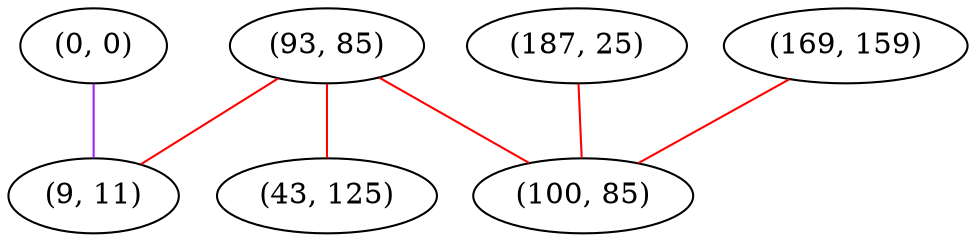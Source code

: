graph "" {
"(0, 0)";
"(187, 25)";
"(93, 85)";
"(43, 125)";
"(9, 11)";
"(169, 159)";
"(100, 85)";
"(0, 0)" -- "(9, 11)"  [color=purple, key=0, weight=4];
"(187, 25)" -- "(100, 85)"  [color=red, key=0, weight=1];
"(93, 85)" -- "(100, 85)"  [color=red, key=0, weight=1];
"(93, 85)" -- "(9, 11)"  [color=red, key=0, weight=1];
"(93, 85)" -- "(43, 125)"  [color=red, key=0, weight=1];
"(169, 159)" -- "(100, 85)"  [color=red, key=0, weight=1];
}
